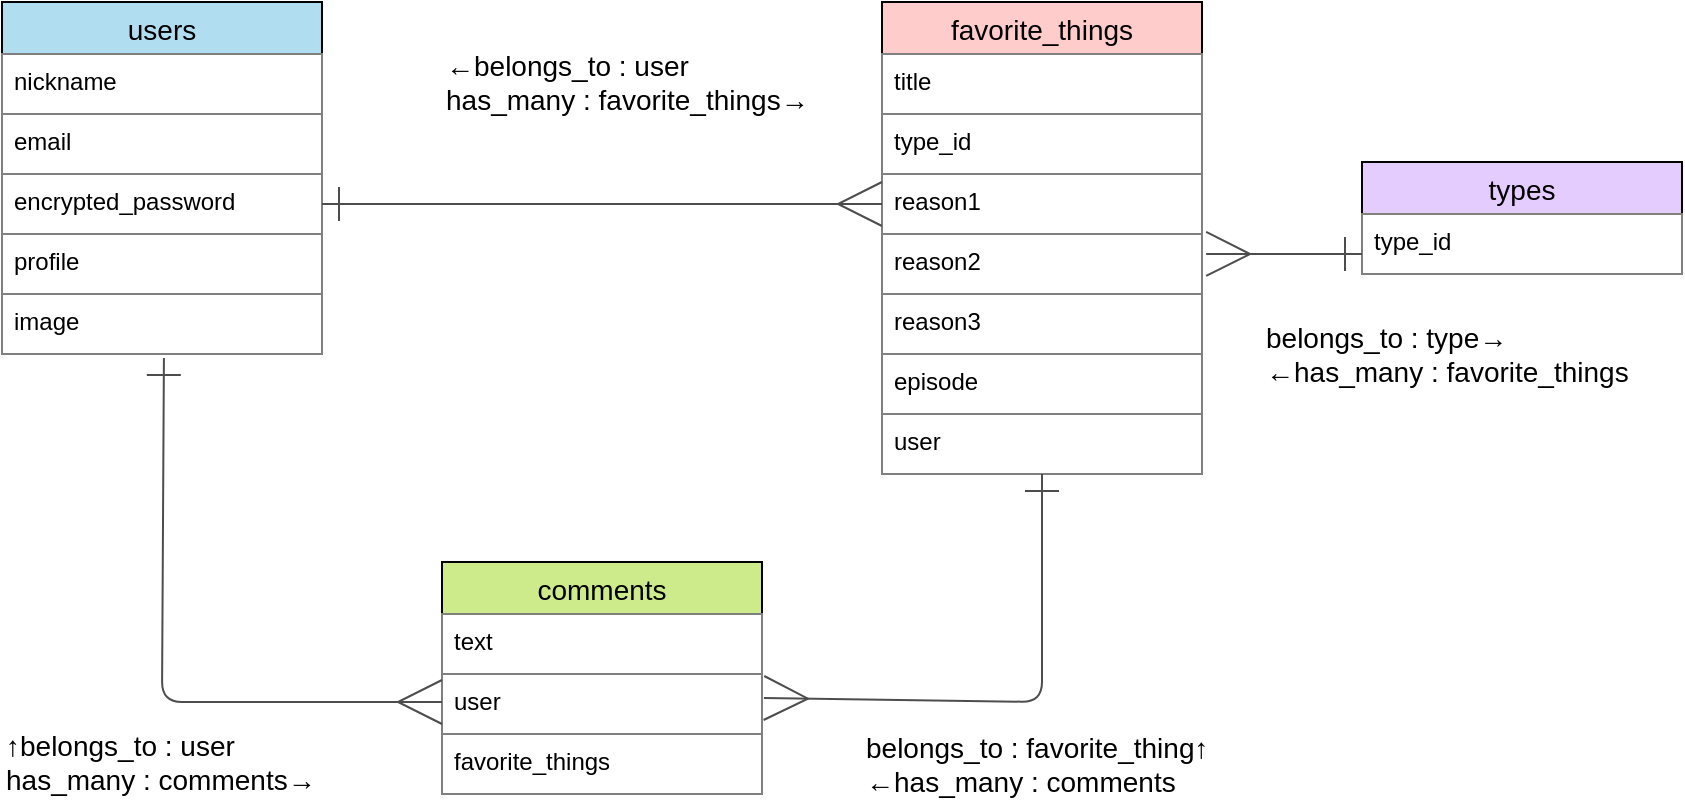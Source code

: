 <mxfile>
    <diagram id="n7Mlq3v7jifNeIk-RpPs" name="ページ1">
        <mxGraphModel dx="716" dy="580" grid="0" gridSize="10" guides="0" tooltips="1" connect="0" arrows="1" fold="1" page="1" pageScale="1" pageWidth="1169" pageHeight="827" background="#ffffff" math="0" shadow="0">
            <root>
                <mxCell id="0"/>
                <mxCell id="1" parent="0"/>
                <mxCell id="2" value="users" style="swimlane;fontStyle=0;childLayout=stackLayout;horizontal=1;startSize=26;horizontalStack=0;resizeParent=1;resizeParentMax=0;resizeLast=0;collapsible=1;marginBottom=0;align=center;fontSize=14;fillColor=#b1ddf0;strokeColor=#000000;fontColor=#000000;strokeWidth=1;" parent="1" vertex="1">
                    <mxGeometry x="80" y="120" width="160" height="176" as="geometry"/>
                </mxCell>
                <mxCell id="3" value="nickname" style="text;strokeColor=#808080;fillColor=#FFFFFF;spacingLeft=4;spacingRight=4;overflow=hidden;rotatable=0;points=[[0,0.5],[1,0.5]];portConstraint=eastwest;fontSize=12;fontColor=#000000;" parent="2" vertex="1">
                    <mxGeometry y="26" width="160" height="30" as="geometry"/>
                </mxCell>
                <mxCell id="5" value="email" style="text;strokeColor=#808080;fillColor=#FFFFFF;spacingLeft=4;spacingRight=4;overflow=hidden;rotatable=0;points=[[0,0.5],[1,0.5]];portConstraint=eastwest;fontSize=12;fontColor=#000000;" parent="2" vertex="1">
                    <mxGeometry y="56" width="160" height="30" as="geometry"/>
                </mxCell>
                <mxCell id="20" value="encrypted_password" style="text;strokeColor=#808080;fillColor=#FFFFFF;spacingLeft=4;spacingRight=4;overflow=hidden;rotatable=0;points=[[0,0.5],[1,0.5]];portConstraint=eastwest;fontSize=12;fontColor=#000000;" parent="2" vertex="1">
                    <mxGeometry y="86" width="160" height="30" as="geometry"/>
                </mxCell>
                <mxCell id="19" value="profile" style="text;strokeColor=#808080;fillColor=#FFFFFF;spacingLeft=4;spacingRight=4;overflow=hidden;rotatable=0;points=[[0,0.5],[1,0.5]];portConstraint=eastwest;fontSize=12;fontColor=#000000;" parent="2" vertex="1">
                    <mxGeometry y="116" width="160" height="30" as="geometry"/>
                </mxCell>
                <mxCell id="71" value="image" style="text;strokeColor=#808080;fillColor=#FFFFFF;spacingLeft=4;spacingRight=4;overflow=hidden;rotatable=0;points=[[0,0.5],[1,0.5]];portConstraint=eastwest;fontSize=12;fontColor=#000000;" parent="2" vertex="1">
                    <mxGeometry y="146" width="160" height="30" as="geometry"/>
                </mxCell>
                <mxCell id="29" value="favorite_things" style="swimlane;fontStyle=0;childLayout=stackLayout;horizontal=1;startSize=26;horizontalStack=0;resizeParent=1;resizeParentMax=0;resizeLast=0;collapsible=1;marginBottom=0;align=center;fontSize=14;strokeColor=#000000;strokeWidth=1;fillColor=#ffcccc;fontColor=#000000;" parent="1" vertex="1">
                    <mxGeometry x="520" y="120" width="160" height="236" as="geometry"/>
                </mxCell>
                <mxCell id="30" value="title" style="text;strokeColor=#808080;fillColor=#FFFFFF;spacingLeft=4;spacingRight=4;overflow=hidden;rotatable=0;points=[[0,0.5],[1,0.5]];portConstraint=eastwest;fontSize=12;fontColor=#000000;labelBackgroundColor=none;" parent="29" vertex="1">
                    <mxGeometry y="26" width="160" height="30" as="geometry"/>
                </mxCell>
                <mxCell id="73" value="type_id" style="text;strokeColor=#808080;fillColor=#FFFFFF;spacingLeft=4;spacingRight=4;overflow=hidden;rotatable=0;points=[[0,0.5],[1,0.5]];portConstraint=eastwest;fontSize=12;fontColor=#000000;labelBackgroundColor=none;" parent="29" vertex="1">
                    <mxGeometry y="56" width="160" height="30" as="geometry"/>
                </mxCell>
                <mxCell id="31" value="reason1" style="text;strokeColor=#808080;fillColor=#FFFFFF;spacingLeft=4;spacingRight=4;overflow=hidden;rotatable=0;points=[[0,0.5],[1,0.5]];portConstraint=eastwest;fontSize=12;fontColor=#000000;labelBackgroundColor=none;" parent="29" vertex="1">
                    <mxGeometry y="86" width="160" height="30" as="geometry"/>
                </mxCell>
                <mxCell id="70" value="reason2" style="text;strokeColor=#808080;fillColor=#FFFFFF;spacingLeft=4;spacingRight=4;overflow=hidden;rotatable=0;points=[[0,0.5],[1,0.5]];portConstraint=eastwest;fontSize=12;fontColor=#000000;labelBackgroundColor=none;" parent="29" vertex="1">
                    <mxGeometry y="116" width="160" height="30" as="geometry"/>
                </mxCell>
                <mxCell id="36" value="reason3" style="text;strokeColor=#808080;fillColor=#FFFFFF;spacingLeft=4;spacingRight=4;overflow=hidden;rotatable=0;points=[[0,0.5],[1,0.5]];portConstraint=eastwest;fontSize=12;fontColor=#000000;labelBackgroundColor=none;" parent="29" vertex="1">
                    <mxGeometry y="146" width="160" height="30" as="geometry"/>
                </mxCell>
                <mxCell id="32" value="episode" style="text;strokeColor=#808080;fillColor=#FFFFFF;spacingLeft=4;spacingRight=4;overflow=hidden;rotatable=0;points=[[0,0.5],[1,0.5]];portConstraint=eastwest;fontSize=12;fontColor=#000000;labelBackgroundColor=none;" parent="29" vertex="1">
                    <mxGeometry y="176" width="160" height="30" as="geometry"/>
                </mxCell>
                <mxCell id="35" value="user" style="text;strokeColor=#808080;fillColor=#FFFFFF;spacingLeft=4;spacingRight=4;overflow=hidden;rotatable=0;points=[[0,0.5],[1,0.5]];portConstraint=eastwest;fontSize=12;fontColor=#000000;labelBackgroundColor=none;" parent="29" vertex="1">
                    <mxGeometry y="206" width="160" height="30" as="geometry"/>
                </mxCell>
                <mxCell id="37" value="comments" style="swimlane;fontStyle=0;childLayout=stackLayout;horizontal=1;startSize=26;horizontalStack=0;resizeParent=1;resizeParentMax=0;resizeLast=0;collapsible=1;marginBottom=0;align=center;fontSize=14;labelBackgroundColor=none;strokeColor=#000000;strokeWidth=1;fillColor=#cdeb8b;fontColor=#000000;" parent="1" vertex="1">
                    <mxGeometry x="300" y="400" width="160" height="116" as="geometry"/>
                </mxCell>
                <mxCell id="38" value="text" style="text;strokeColor=#808080;fillColor=#FFFFFF;spacingLeft=4;spacingRight=4;overflow=hidden;rotatable=0;points=[[0,0.5],[1,0.5]];portConstraint=eastwest;fontSize=12;labelBackgroundColor=none;fontColor=#000000;" parent="37" vertex="1">
                    <mxGeometry y="26" width="160" height="30" as="geometry"/>
                </mxCell>
                <mxCell id="39" value="user" style="text;strokeColor=#808080;fillColor=#FFFFFF;spacingLeft=4;spacingRight=4;overflow=hidden;rotatable=0;points=[[0,0.5],[1,0.5]];portConstraint=eastwest;fontSize=12;labelBackgroundColor=none;fontColor=#000000;" parent="37" vertex="1">
                    <mxGeometry y="56" width="160" height="30" as="geometry"/>
                </mxCell>
                <mxCell id="40" value="favorite_things" style="text;strokeColor=#808080;fillColor=#FFFFFF;spacingLeft=4;spacingRight=4;overflow=hidden;rotatable=0;points=[[0,0.5],[1,0.5]];portConstraint=eastwest;fontSize=12;labelBackgroundColor=none;fontColor=#000000;" parent="37" vertex="1">
                    <mxGeometry y="86" width="160" height="30" as="geometry"/>
                </mxCell>
                <mxCell id="60" style="edgeStyle=none;rounded=1;jumpStyle=none;html=1;fontColor=#FFFFFF;startArrow=ERone;startFill=0;endArrow=ERmany;endFill=0;startSize=15;endSize=20;strokeColor=#4D4D4D;strokeWidth=1;" parent="1" source="20" edge="1">
                    <mxGeometry relative="1" as="geometry">
                        <mxPoint x="520" y="221" as="targetPoint"/>
                    </mxGeometry>
                </mxCell>
                <mxCell id="61" style="edgeStyle=none;rounded=1;jumpStyle=none;html=1;fontColor=#FFFFFF;startArrow=ERone;startFill=0;endArrow=ERmany;endFill=0;startSize=15;endSize=20;strokeColor=#4D4D4D;strokeWidth=1;exitX=0.506;exitY=1.067;exitDx=0;exitDy=0;exitPerimeter=0;" parent="1" source="71" edge="1">
                    <mxGeometry relative="1" as="geometry">
                        <mxPoint x="300" y="470" as="targetPoint"/>
                        <Array as="points">
                            <mxPoint x="160" y="470"/>
                        </Array>
                        <mxPoint x="160" y="299" as="sourcePoint"/>
                    </mxGeometry>
                </mxCell>
                <mxCell id="63" style="edgeStyle=none;rounded=1;jumpStyle=none;html=1;fontColor=#FFFFFF;startArrow=ERone;startFill=0;endArrow=ERmany;endFill=0;startSize=15;endSize=20;strokeColor=#4D4D4D;strokeWidth=1;entryX=1.006;entryY=0.4;entryDx=0;entryDy=0;entryPerimeter=0;" parent="1" source="35" target="39" edge="1">
                    <mxGeometry relative="1" as="geometry">
                        <mxPoint x="470" y="460" as="targetPoint"/>
                        <Array as="points">
                            <mxPoint x="600" y="470"/>
                        </Array>
                    </mxGeometry>
                </mxCell>
                <mxCell id="66" value="&lt;font style=&quot;font-size: 14px&quot;&gt;belongs_to : favorite_thing↑&lt;br&gt;←has_many : comments&lt;/font&gt;" style="edgeLabel;html=1;align=left;verticalAlign=middle;resizable=0;points=[];fontColor=#000000;labelBackgroundColor=none;" parent="63" vertex="1" connectable="0">
                    <mxGeometry x="-0.546" y="1" relative="1" as="geometry">
                        <mxPoint x="-91" y="87" as="offset"/>
                    </mxGeometry>
                </mxCell>
                <mxCell id="67" value="&lt;font style=&quot;font-size: 14px&quot;&gt;↑belongs_to : user&lt;br&gt;has_many : comments→&lt;/font&gt;" style="edgeLabel;html=1;align=left;verticalAlign=middle;resizable=0;points=[];fontColor=#000000;labelBackgroundColor=none;" parent="1" vertex="1" connectable="0">
                    <mxGeometry x="80" y="500" as="geometry"/>
                </mxCell>
                <mxCell id="68" value="&lt;font style=&quot;font-size: 14px&quot;&gt;←belongs_to : user&lt;br&gt;has_many : favorite_things→&lt;/font&gt;" style="edgeLabel;html=1;align=left;verticalAlign=middle;resizable=0;points=[];fontColor=#000000;labelBackgroundColor=none;" parent="1" vertex="1" connectable="0">
                    <mxGeometry x="300" y="160" as="geometry"/>
                </mxCell>
                <mxCell id="74" value="types" style="swimlane;fontStyle=0;childLayout=stackLayout;horizontal=1;startSize=26;horizontalStack=0;resizeParent=1;resizeParentMax=0;resizeLast=0;collapsible=1;marginBottom=0;align=center;fontSize=14;labelBackgroundColor=none;strokeColor=#000000;strokeWidth=1;fillColor=#E5CCFF;fontColor=#000000;" parent="1" vertex="1">
                    <mxGeometry x="760" y="200" width="160" height="56" as="geometry"/>
                </mxCell>
                <mxCell id="75" value="type_id" style="text;strokeColor=#808080;fillColor=#FFFFFF;spacingLeft=4;spacingRight=4;overflow=hidden;rotatable=0;points=[[0,0.5],[1,0.5]];portConstraint=eastwest;fontSize=12;labelBackgroundColor=none;fontColor=#000000;" parent="74" vertex="1">
                    <mxGeometry y="26" width="160" height="30" as="geometry"/>
                </mxCell>
                <mxCell id="79" style="edgeStyle=none;rounded=1;jumpStyle=none;html=1;fontColor=#FFFFFF;startArrow=ERone;startFill=0;endArrow=ERmany;endFill=0;startSize=15;endSize=20;strokeColor=#4D4D4D;strokeWidth=1;exitX=0;exitY=0.667;exitDx=0;exitDy=0;exitPerimeter=0;entryX=1.013;entryY=0.333;entryDx=0;entryDy=0;entryPerimeter=0;" parent="1" source="75" target="70" edge="1">
                    <mxGeometry relative="1" as="geometry">
                        <mxPoint x="950" y="430" as="targetPoint"/>
                        <mxPoint x="750" y="240" as="sourcePoint"/>
                    </mxGeometry>
                </mxCell>
                <mxCell id="80" value="&lt;font style=&quot;font-size: 14px&quot;&gt;belongs_to :&amp;nbsp;&lt;span style=&quot;text-align: center&quot;&gt;type→&lt;/span&gt;&lt;br&gt;←has_many : favorite_things&lt;/font&gt;" style="edgeLabel;html=1;align=left;verticalAlign=middle;resizable=0;points=[];fontColor=#000000;labelBackgroundColor=none;" parent="1" vertex="1" connectable="0">
                    <mxGeometry x="710" y="296" as="geometry"/>
                </mxCell>
            </root>
        </mxGraphModel>
    </diagram>
</mxfile>
